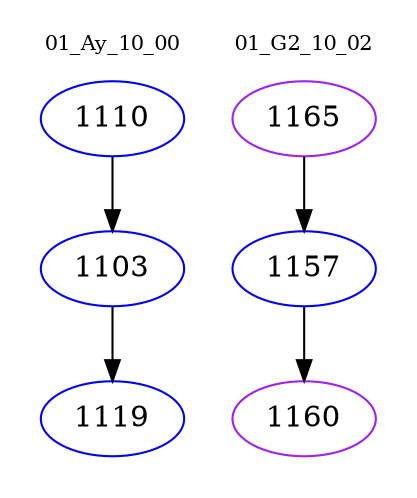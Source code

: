 digraph{
subgraph cluster_0 {
color = white
label = "01_Ay_10_00";
fontsize=10;
T0_1110 [label="1110", color="blue"]
T0_1110 -> T0_1103 [color="black"]
T0_1103 [label="1103", color="blue"]
T0_1103 -> T0_1119 [color="black"]
T0_1119 [label="1119", color="blue"]
}
subgraph cluster_1 {
color = white
label = "01_G2_10_02";
fontsize=10;
T1_1165 [label="1165", color="purple"]
T1_1165 -> T1_1157 [color="black"]
T1_1157 [label="1157", color="blue"]
T1_1157 -> T1_1160 [color="black"]
T1_1160 [label="1160", color="purple"]
}
}
